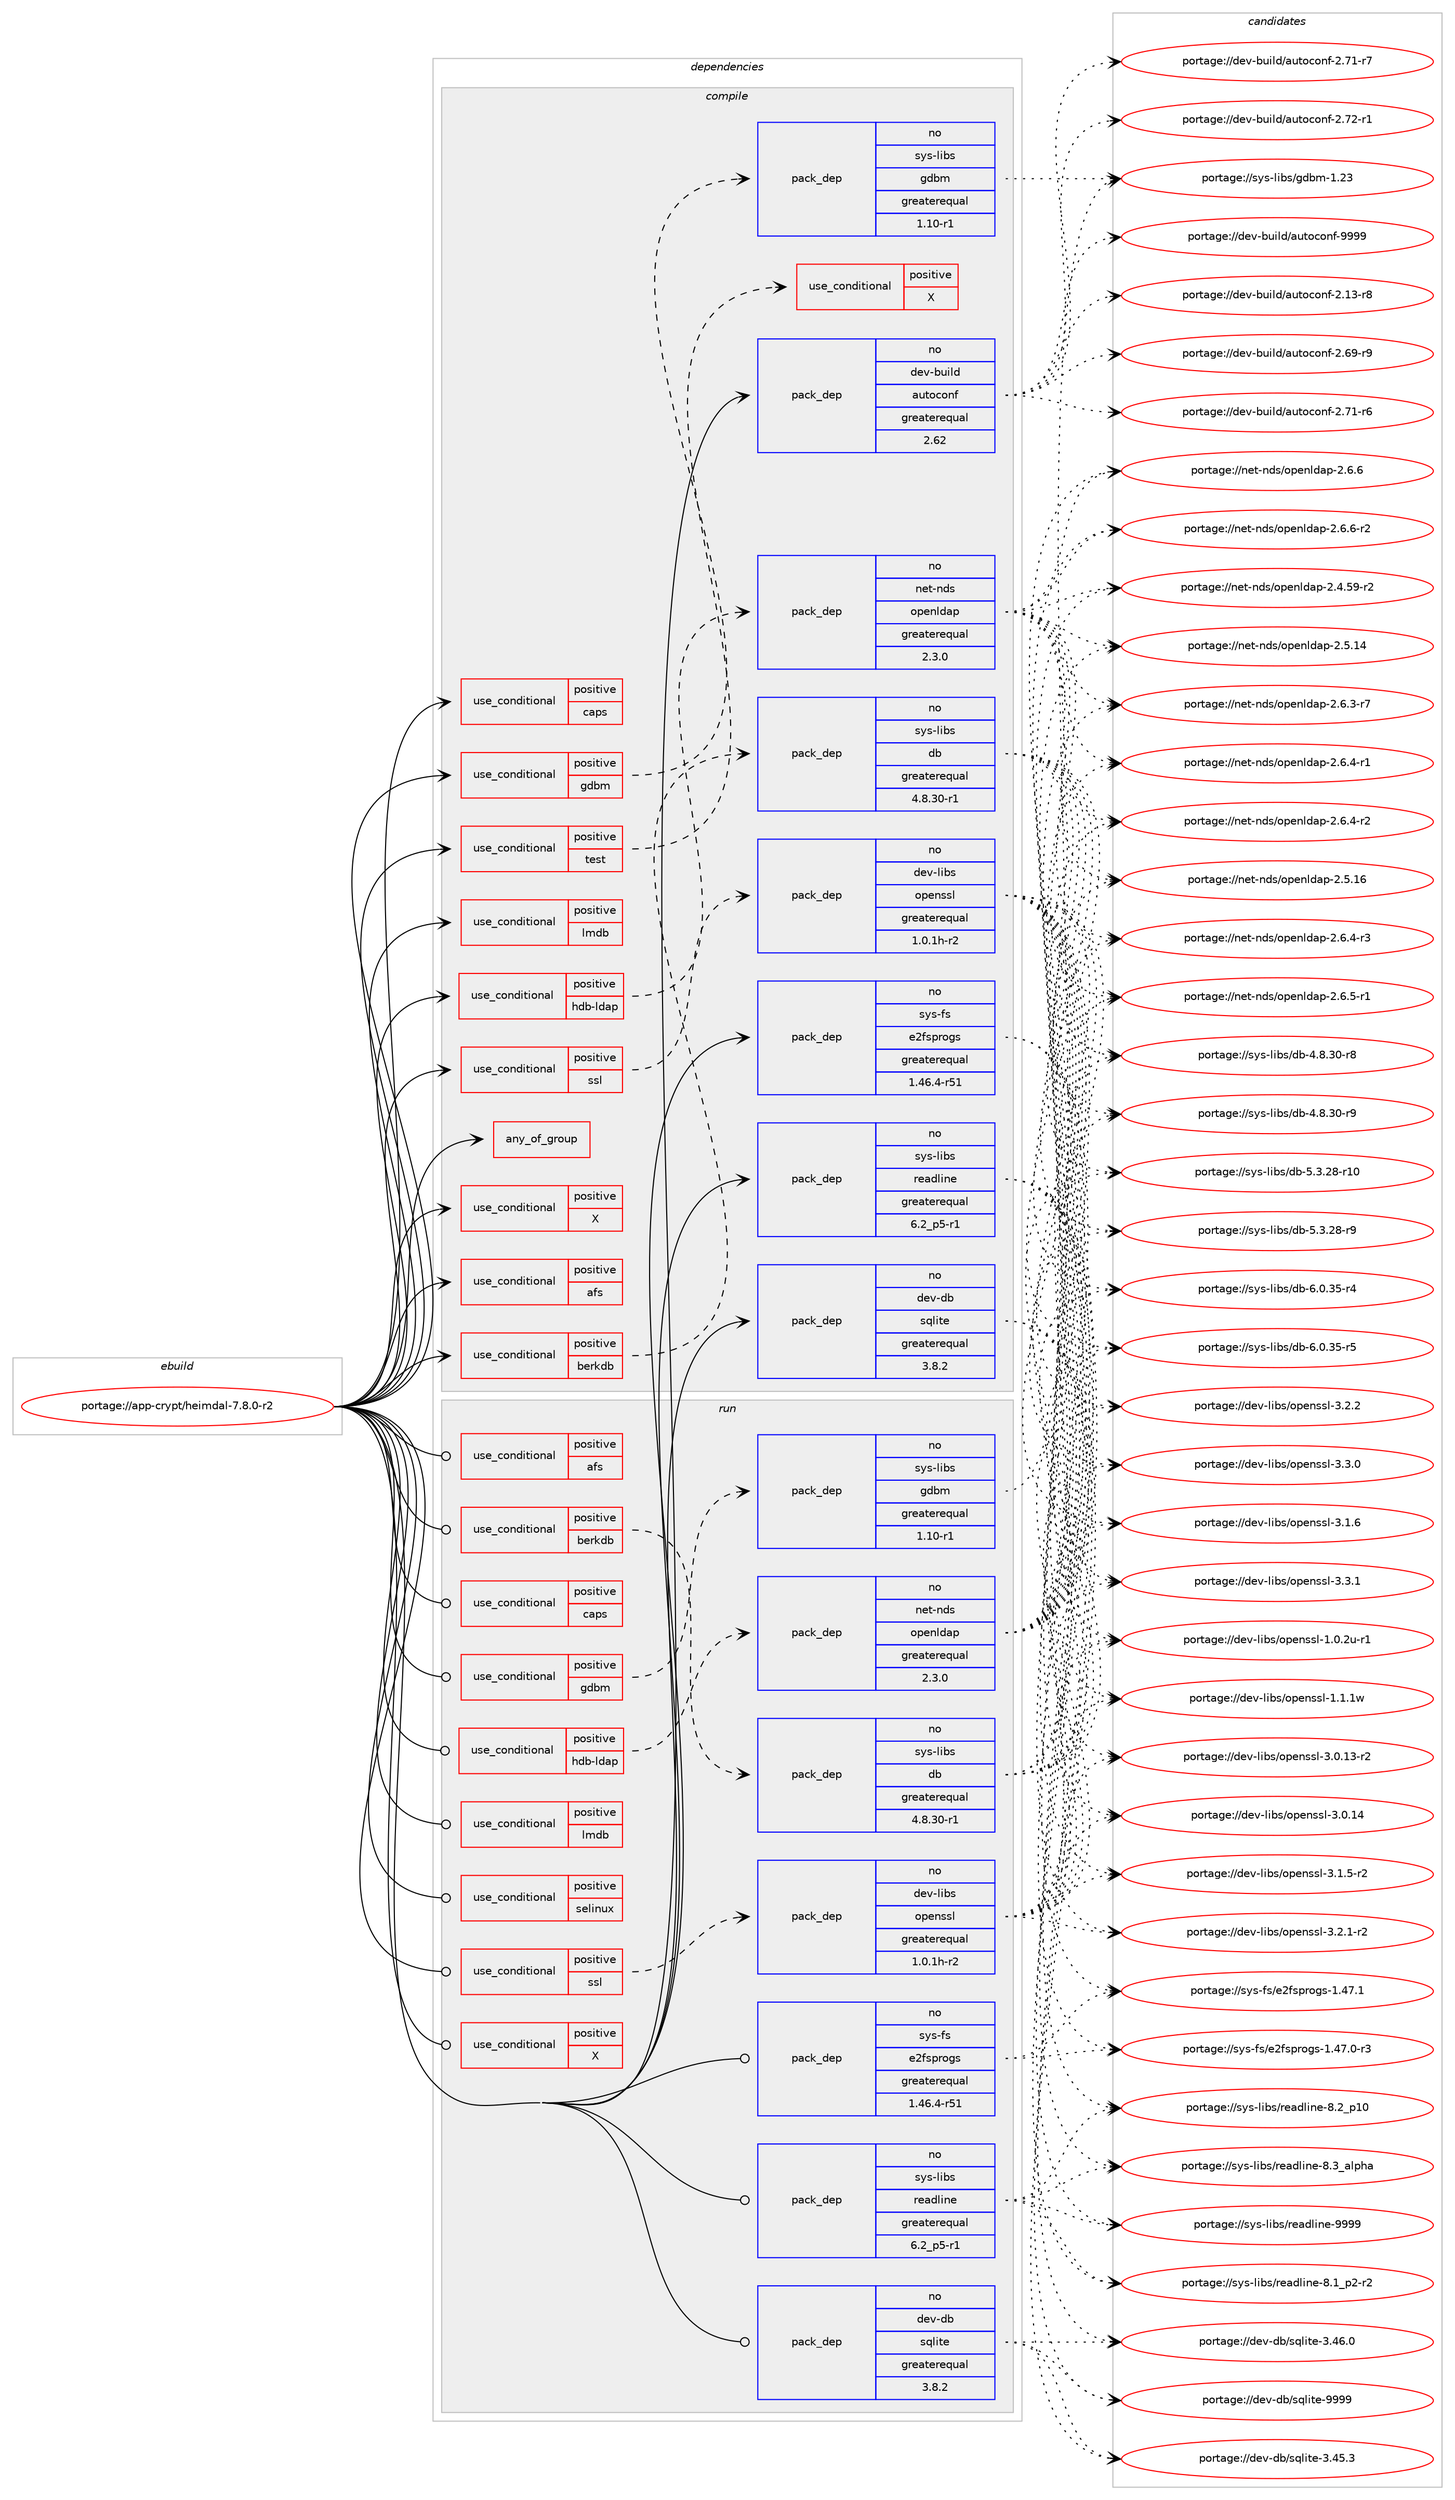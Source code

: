 digraph prolog {

# *************
# Graph options
# *************

newrank=true;
concentrate=true;
compound=true;
graph [rankdir=LR,fontname=Helvetica,fontsize=10,ranksep=1.5];#, ranksep=2.5, nodesep=0.2];
edge  [arrowhead=vee];
node  [fontname=Helvetica,fontsize=10];

# **********
# The ebuild
# **********

subgraph cluster_leftcol {
color=gray;
rank=same;
label=<<i>ebuild</i>>;
id [label="portage://app-crypt/heimdal-7.8.0-r2", color=red, width=4, href="../app-crypt/heimdal-7.8.0-r2.svg"];
}

# ****************
# The dependencies
# ****************

subgraph cluster_midcol {
color=gray;
label=<<i>dependencies</i>>;
subgraph cluster_compile {
fillcolor="#eeeeee";
style=filled;
label=<<i>compile</i>>;
subgraph any74 {
dependency5375 [label=<<TABLE BORDER="0" CELLBORDER="1" CELLSPACING="0" CELLPADDING="4"><TR><TD CELLPADDING="10">any_of_group</TD></TR></TABLE>>, shape=none, color=red];# *** BEGIN UNKNOWN DEPENDENCY TYPE (TODO) ***
# dependency5375 -> package_dependency(portage://app-crypt/heimdal-7.8.0-r2,install,no,dev-lang,python,none,[,,],[slot(3.11)],[])
# *** END UNKNOWN DEPENDENCY TYPE (TODO) ***

# *** BEGIN UNKNOWN DEPENDENCY TYPE (TODO) ***
# dependency5375 -> package_dependency(portage://app-crypt/heimdal-7.8.0-r2,install,no,dev-lang,python,none,[,,],[slot(3.10)],[])
# *** END UNKNOWN DEPENDENCY TYPE (TODO) ***

}
id:e -> dependency5375:w [weight=20,style="solid",arrowhead="vee"];
subgraph cond3355 {
dependency5376 [label=<<TABLE BORDER="0" CELLBORDER="1" CELLSPACING="0" CELLPADDING="4"><TR><TD ROWSPAN="3" CELLPADDING="10">use_conditional</TD></TR><TR><TD>positive</TD></TR><TR><TD>X</TD></TR></TABLE>>, shape=none, color=red];
# *** BEGIN UNKNOWN DEPENDENCY TYPE (TODO) ***
# dependency5376 -> package_dependency(portage://app-crypt/heimdal-7.8.0-r2,install,no,x11-libs,libX11,none,[,,],[],[])
# *** END UNKNOWN DEPENDENCY TYPE (TODO) ***

# *** BEGIN UNKNOWN DEPENDENCY TYPE (TODO) ***
# dependency5376 -> package_dependency(portage://app-crypt/heimdal-7.8.0-r2,install,no,x11-libs,libXau,none,[,,],[],[])
# *** END UNKNOWN DEPENDENCY TYPE (TODO) ***

# *** BEGIN UNKNOWN DEPENDENCY TYPE (TODO) ***
# dependency5376 -> package_dependency(portage://app-crypt/heimdal-7.8.0-r2,install,no,x11-libs,libXt,none,[,,],[],[])
# *** END UNKNOWN DEPENDENCY TYPE (TODO) ***

}
id:e -> dependency5376:w [weight=20,style="solid",arrowhead="vee"];
subgraph cond3356 {
dependency5377 [label=<<TABLE BORDER="0" CELLBORDER="1" CELLSPACING="0" CELLPADDING="4"><TR><TD ROWSPAN="3" CELLPADDING="10">use_conditional</TD></TR><TR><TD>positive</TD></TR><TR><TD>afs</TD></TR></TABLE>>, shape=none, color=red];
# *** BEGIN UNKNOWN DEPENDENCY TYPE (TODO) ***
# dependency5377 -> package_dependency(portage://app-crypt/heimdal-7.8.0-r2,install,no,net-fs,openafs,none,[,,],[],[])
# *** END UNKNOWN DEPENDENCY TYPE (TODO) ***

}
id:e -> dependency5377:w [weight=20,style="solid",arrowhead="vee"];
subgraph cond3357 {
dependency5378 [label=<<TABLE BORDER="0" CELLBORDER="1" CELLSPACING="0" CELLPADDING="4"><TR><TD ROWSPAN="3" CELLPADDING="10">use_conditional</TD></TR><TR><TD>positive</TD></TR><TR><TD>berkdb</TD></TR></TABLE>>, shape=none, color=red];
subgraph pack1945 {
dependency5379 [label=<<TABLE BORDER="0" CELLBORDER="1" CELLSPACING="0" CELLPADDING="4" WIDTH="220"><TR><TD ROWSPAN="6" CELLPADDING="30">pack_dep</TD></TR><TR><TD WIDTH="110">no</TD></TR><TR><TD>sys-libs</TD></TR><TR><TD>db</TD></TR><TR><TD>greaterequal</TD></TR><TR><TD>4.8.30-r1</TD></TR></TABLE>>, shape=none, color=blue];
}
dependency5378:e -> dependency5379:w [weight=20,style="dashed",arrowhead="vee"];
}
id:e -> dependency5378:w [weight=20,style="solid",arrowhead="vee"];
subgraph cond3358 {
dependency5380 [label=<<TABLE BORDER="0" CELLBORDER="1" CELLSPACING="0" CELLPADDING="4"><TR><TD ROWSPAN="3" CELLPADDING="10">use_conditional</TD></TR><TR><TD>positive</TD></TR><TR><TD>caps</TD></TR></TABLE>>, shape=none, color=red];
# *** BEGIN UNKNOWN DEPENDENCY TYPE (TODO) ***
# dependency5380 -> package_dependency(portage://app-crypt/heimdal-7.8.0-r2,install,no,sys-libs,libcap-ng,none,[,,],[],[])
# *** END UNKNOWN DEPENDENCY TYPE (TODO) ***

}
id:e -> dependency5380:w [weight=20,style="solid",arrowhead="vee"];
subgraph cond3359 {
dependency5381 [label=<<TABLE BORDER="0" CELLBORDER="1" CELLSPACING="0" CELLPADDING="4"><TR><TD ROWSPAN="3" CELLPADDING="10">use_conditional</TD></TR><TR><TD>positive</TD></TR><TR><TD>gdbm</TD></TR></TABLE>>, shape=none, color=red];
subgraph pack1946 {
dependency5382 [label=<<TABLE BORDER="0" CELLBORDER="1" CELLSPACING="0" CELLPADDING="4" WIDTH="220"><TR><TD ROWSPAN="6" CELLPADDING="30">pack_dep</TD></TR><TR><TD WIDTH="110">no</TD></TR><TR><TD>sys-libs</TD></TR><TR><TD>gdbm</TD></TR><TR><TD>greaterequal</TD></TR><TR><TD>1.10-r1</TD></TR></TABLE>>, shape=none, color=blue];
}
dependency5381:e -> dependency5382:w [weight=20,style="dashed",arrowhead="vee"];
}
id:e -> dependency5381:w [weight=20,style="solid",arrowhead="vee"];
subgraph cond3360 {
dependency5383 [label=<<TABLE BORDER="0" CELLBORDER="1" CELLSPACING="0" CELLPADDING="4"><TR><TD ROWSPAN="3" CELLPADDING="10">use_conditional</TD></TR><TR><TD>positive</TD></TR><TR><TD>hdb-ldap</TD></TR></TABLE>>, shape=none, color=red];
subgraph pack1947 {
dependency5384 [label=<<TABLE BORDER="0" CELLBORDER="1" CELLSPACING="0" CELLPADDING="4" WIDTH="220"><TR><TD ROWSPAN="6" CELLPADDING="30">pack_dep</TD></TR><TR><TD WIDTH="110">no</TD></TR><TR><TD>net-nds</TD></TR><TR><TD>openldap</TD></TR><TR><TD>greaterequal</TD></TR><TR><TD>2.3.0</TD></TR></TABLE>>, shape=none, color=blue];
}
dependency5383:e -> dependency5384:w [weight=20,style="dashed",arrowhead="vee"];
}
id:e -> dependency5383:w [weight=20,style="solid",arrowhead="vee"];
subgraph cond3361 {
dependency5385 [label=<<TABLE BORDER="0" CELLBORDER="1" CELLSPACING="0" CELLPADDING="4"><TR><TD ROWSPAN="3" CELLPADDING="10">use_conditional</TD></TR><TR><TD>positive</TD></TR><TR><TD>lmdb</TD></TR></TABLE>>, shape=none, color=red];
# *** BEGIN UNKNOWN DEPENDENCY TYPE (TODO) ***
# dependency5385 -> package_dependency(portage://app-crypt/heimdal-7.8.0-r2,install,no,dev-db,lmdb,none,[,,],any_same_slot,[])
# *** END UNKNOWN DEPENDENCY TYPE (TODO) ***

}
id:e -> dependency5385:w [weight=20,style="solid",arrowhead="vee"];
subgraph cond3362 {
dependency5386 [label=<<TABLE BORDER="0" CELLBORDER="1" CELLSPACING="0" CELLPADDING="4"><TR><TD ROWSPAN="3" CELLPADDING="10">use_conditional</TD></TR><TR><TD>positive</TD></TR><TR><TD>ssl</TD></TR></TABLE>>, shape=none, color=red];
subgraph pack1948 {
dependency5387 [label=<<TABLE BORDER="0" CELLBORDER="1" CELLSPACING="0" CELLPADDING="4" WIDTH="220"><TR><TD ROWSPAN="6" CELLPADDING="30">pack_dep</TD></TR><TR><TD WIDTH="110">no</TD></TR><TR><TD>dev-libs</TD></TR><TR><TD>openssl</TD></TR><TR><TD>greaterequal</TD></TR><TR><TD>1.0.1h-r2</TD></TR></TABLE>>, shape=none, color=blue];
}
dependency5386:e -> dependency5387:w [weight=20,style="dashed",arrowhead="vee"];
}
id:e -> dependency5386:w [weight=20,style="solid",arrowhead="vee"];
subgraph cond3363 {
dependency5388 [label=<<TABLE BORDER="0" CELLBORDER="1" CELLSPACING="0" CELLPADDING="4"><TR><TD ROWSPAN="3" CELLPADDING="10">use_conditional</TD></TR><TR><TD>positive</TD></TR><TR><TD>test</TD></TR></TABLE>>, shape=none, color=red];
subgraph cond3364 {
dependency5389 [label=<<TABLE BORDER="0" CELLBORDER="1" CELLSPACING="0" CELLPADDING="4"><TR><TD ROWSPAN="3" CELLPADDING="10">use_conditional</TD></TR><TR><TD>positive</TD></TR><TR><TD>X</TD></TR></TABLE>>, shape=none, color=red];
# *** BEGIN UNKNOWN DEPENDENCY TYPE (TODO) ***
# dependency5389 -> package_dependency(portage://app-crypt/heimdal-7.8.0-r2,install,no,x11-base,xorg-server,none,[,,],[],[use(enable(xvfb),none)])
# *** END UNKNOWN DEPENDENCY TYPE (TODO) ***

# *** BEGIN UNKNOWN DEPENDENCY TYPE (TODO) ***
# dependency5389 -> package_dependency(portage://app-crypt/heimdal-7.8.0-r2,install,no,x11-apps,xhost,none,[,,],[],[])
# *** END UNKNOWN DEPENDENCY TYPE (TODO) ***

}
dependency5388:e -> dependency5389:w [weight=20,style="dashed",arrowhead="vee"];
}
id:e -> dependency5388:w [weight=20,style="solid",arrowhead="vee"];
subgraph pack1949 {
dependency5390 [label=<<TABLE BORDER="0" CELLBORDER="1" CELLSPACING="0" CELLPADDING="4" WIDTH="220"><TR><TD ROWSPAN="6" CELLPADDING="30">pack_dep</TD></TR><TR><TD WIDTH="110">no</TD></TR><TR><TD>dev-build</TD></TR><TR><TD>autoconf</TD></TR><TR><TD>greaterequal</TD></TR><TR><TD>2.62</TD></TR></TABLE>>, shape=none, color=blue];
}
id:e -> dependency5390:w [weight=20,style="solid",arrowhead="vee"];
subgraph pack1950 {
dependency5391 [label=<<TABLE BORDER="0" CELLBORDER="1" CELLSPACING="0" CELLPADDING="4" WIDTH="220"><TR><TD ROWSPAN="6" CELLPADDING="30">pack_dep</TD></TR><TR><TD WIDTH="110">no</TD></TR><TR><TD>dev-db</TD></TR><TR><TD>sqlite</TD></TR><TR><TD>greaterequal</TD></TR><TR><TD>3.8.2</TD></TR></TABLE>>, shape=none, color=blue];
}
id:e -> dependency5391:w [weight=20,style="solid",arrowhead="vee"];
# *** BEGIN UNKNOWN DEPENDENCY TYPE (TODO) ***
# id -> package_dependency(portage://app-crypt/heimdal-7.8.0-r2,install,no,dev-perl,JSON,none,[,,],[],[])
# *** END UNKNOWN DEPENDENCY TYPE (TODO) ***

# *** BEGIN UNKNOWN DEPENDENCY TYPE (TODO) ***
# id -> package_dependency(portage://app-crypt/heimdal-7.8.0-r2,install,no,sys-apps,texinfo,none,[,,],[],[])
# *** END UNKNOWN DEPENDENCY TYPE (TODO) ***

subgraph pack1951 {
dependency5392 [label=<<TABLE BORDER="0" CELLBORDER="1" CELLSPACING="0" CELLPADDING="4" WIDTH="220"><TR><TD ROWSPAN="6" CELLPADDING="30">pack_dep</TD></TR><TR><TD WIDTH="110">no</TD></TR><TR><TD>sys-fs</TD></TR><TR><TD>e2fsprogs</TD></TR><TR><TD>greaterequal</TD></TR><TR><TD>1.46.4-r51</TD></TR></TABLE>>, shape=none, color=blue];
}
id:e -> dependency5392:w [weight=20,style="solid",arrowhead="vee"];
# *** BEGIN UNKNOWN DEPENDENCY TYPE (TODO) ***
# id -> package_dependency(portage://app-crypt/heimdal-7.8.0-r2,install,no,sys-libs,ncurses,none,[,,],[slot(0),equal],[])
# *** END UNKNOWN DEPENDENCY TYPE (TODO) ***

subgraph pack1952 {
dependency5393 [label=<<TABLE BORDER="0" CELLBORDER="1" CELLSPACING="0" CELLPADDING="4" WIDTH="220"><TR><TD ROWSPAN="6" CELLPADDING="30">pack_dep</TD></TR><TR><TD WIDTH="110">no</TD></TR><TR><TD>sys-libs</TD></TR><TR><TD>readline</TD></TR><TR><TD>greaterequal</TD></TR><TR><TD>6.2_p5-r1</TD></TR></TABLE>>, shape=none, color=blue];
}
id:e -> dependency5393:w [weight=20,style="solid",arrowhead="vee"];
# *** BEGIN UNKNOWN DEPENDENCY TYPE (TODO) ***
# id -> package_dependency(portage://app-crypt/heimdal-7.8.0-r2,install,no,virtual,libcrypt,none,[,,],any_same_slot,[use(optenable(abi_x86_32),negative),use(optenable(abi_x86_64),negative),use(optenable(abi_x86_x32),negative),use(optenable(abi_mips_n32),negative),use(optenable(abi_mips_n64),negative),use(optenable(abi_mips_o32),negative),use(optenable(abi_s390_32),negative),use(optenable(abi_s390_64),negative)])
# *** END UNKNOWN DEPENDENCY TYPE (TODO) ***

# *** BEGIN UNKNOWN DEPENDENCY TYPE (TODO) ***
# id -> package_dependency(portage://app-crypt/heimdal-7.8.0-r2,install,no,virtual,pkgconfig,none,[,,],[],[])
# *** END UNKNOWN DEPENDENCY TYPE (TODO) ***

# *** BEGIN UNKNOWN DEPENDENCY TYPE (TODO) ***
# id -> package_dependency(portage://app-crypt/heimdal-7.8.0-r2,install,strong,app-crypt,mit-krb5,none,[,,],[],[])
# *** END UNKNOWN DEPENDENCY TYPE (TODO) ***

# *** BEGIN UNKNOWN DEPENDENCY TYPE (TODO) ***
# id -> package_dependency(portage://app-crypt/heimdal-7.8.0-r2,install,strong,app-crypt,mit-krb5-appl,none,[,,],[],[])
# *** END UNKNOWN DEPENDENCY TYPE (TODO) ***

}
subgraph cluster_compileandrun {
fillcolor="#eeeeee";
style=filled;
label=<<i>compile and run</i>>;
}
subgraph cluster_run {
fillcolor="#eeeeee";
style=filled;
label=<<i>run</i>>;
subgraph cond3365 {
dependency5394 [label=<<TABLE BORDER="0" CELLBORDER="1" CELLSPACING="0" CELLPADDING="4"><TR><TD ROWSPAN="3" CELLPADDING="10">use_conditional</TD></TR><TR><TD>positive</TD></TR><TR><TD>X</TD></TR></TABLE>>, shape=none, color=red];
# *** BEGIN UNKNOWN DEPENDENCY TYPE (TODO) ***
# dependency5394 -> package_dependency(portage://app-crypt/heimdal-7.8.0-r2,run,no,x11-libs,libX11,none,[,,],[],[])
# *** END UNKNOWN DEPENDENCY TYPE (TODO) ***

# *** BEGIN UNKNOWN DEPENDENCY TYPE (TODO) ***
# dependency5394 -> package_dependency(portage://app-crypt/heimdal-7.8.0-r2,run,no,x11-libs,libXau,none,[,,],[],[])
# *** END UNKNOWN DEPENDENCY TYPE (TODO) ***

# *** BEGIN UNKNOWN DEPENDENCY TYPE (TODO) ***
# dependency5394 -> package_dependency(portage://app-crypt/heimdal-7.8.0-r2,run,no,x11-libs,libXt,none,[,,],[],[])
# *** END UNKNOWN DEPENDENCY TYPE (TODO) ***

}
id:e -> dependency5394:w [weight=20,style="solid",arrowhead="odot"];
subgraph cond3366 {
dependency5395 [label=<<TABLE BORDER="0" CELLBORDER="1" CELLSPACING="0" CELLPADDING="4"><TR><TD ROWSPAN="3" CELLPADDING="10">use_conditional</TD></TR><TR><TD>positive</TD></TR><TR><TD>afs</TD></TR></TABLE>>, shape=none, color=red];
# *** BEGIN UNKNOWN DEPENDENCY TYPE (TODO) ***
# dependency5395 -> package_dependency(portage://app-crypt/heimdal-7.8.0-r2,run,no,net-fs,openafs,none,[,,],[],[])
# *** END UNKNOWN DEPENDENCY TYPE (TODO) ***

}
id:e -> dependency5395:w [weight=20,style="solid",arrowhead="odot"];
subgraph cond3367 {
dependency5396 [label=<<TABLE BORDER="0" CELLBORDER="1" CELLSPACING="0" CELLPADDING="4"><TR><TD ROWSPAN="3" CELLPADDING="10">use_conditional</TD></TR><TR><TD>positive</TD></TR><TR><TD>berkdb</TD></TR></TABLE>>, shape=none, color=red];
subgraph pack1953 {
dependency5397 [label=<<TABLE BORDER="0" CELLBORDER="1" CELLSPACING="0" CELLPADDING="4" WIDTH="220"><TR><TD ROWSPAN="6" CELLPADDING="30">pack_dep</TD></TR><TR><TD WIDTH="110">no</TD></TR><TR><TD>sys-libs</TD></TR><TR><TD>db</TD></TR><TR><TD>greaterequal</TD></TR><TR><TD>4.8.30-r1</TD></TR></TABLE>>, shape=none, color=blue];
}
dependency5396:e -> dependency5397:w [weight=20,style="dashed",arrowhead="vee"];
}
id:e -> dependency5396:w [weight=20,style="solid",arrowhead="odot"];
subgraph cond3368 {
dependency5398 [label=<<TABLE BORDER="0" CELLBORDER="1" CELLSPACING="0" CELLPADDING="4"><TR><TD ROWSPAN="3" CELLPADDING="10">use_conditional</TD></TR><TR><TD>positive</TD></TR><TR><TD>caps</TD></TR></TABLE>>, shape=none, color=red];
# *** BEGIN UNKNOWN DEPENDENCY TYPE (TODO) ***
# dependency5398 -> package_dependency(portage://app-crypt/heimdal-7.8.0-r2,run,no,sys-libs,libcap-ng,none,[,,],[],[])
# *** END UNKNOWN DEPENDENCY TYPE (TODO) ***

}
id:e -> dependency5398:w [weight=20,style="solid",arrowhead="odot"];
subgraph cond3369 {
dependency5399 [label=<<TABLE BORDER="0" CELLBORDER="1" CELLSPACING="0" CELLPADDING="4"><TR><TD ROWSPAN="3" CELLPADDING="10">use_conditional</TD></TR><TR><TD>positive</TD></TR><TR><TD>gdbm</TD></TR></TABLE>>, shape=none, color=red];
subgraph pack1954 {
dependency5400 [label=<<TABLE BORDER="0" CELLBORDER="1" CELLSPACING="0" CELLPADDING="4" WIDTH="220"><TR><TD ROWSPAN="6" CELLPADDING="30">pack_dep</TD></TR><TR><TD WIDTH="110">no</TD></TR><TR><TD>sys-libs</TD></TR><TR><TD>gdbm</TD></TR><TR><TD>greaterequal</TD></TR><TR><TD>1.10-r1</TD></TR></TABLE>>, shape=none, color=blue];
}
dependency5399:e -> dependency5400:w [weight=20,style="dashed",arrowhead="vee"];
}
id:e -> dependency5399:w [weight=20,style="solid",arrowhead="odot"];
subgraph cond3370 {
dependency5401 [label=<<TABLE BORDER="0" CELLBORDER="1" CELLSPACING="0" CELLPADDING="4"><TR><TD ROWSPAN="3" CELLPADDING="10">use_conditional</TD></TR><TR><TD>positive</TD></TR><TR><TD>hdb-ldap</TD></TR></TABLE>>, shape=none, color=red];
subgraph pack1955 {
dependency5402 [label=<<TABLE BORDER="0" CELLBORDER="1" CELLSPACING="0" CELLPADDING="4" WIDTH="220"><TR><TD ROWSPAN="6" CELLPADDING="30">pack_dep</TD></TR><TR><TD WIDTH="110">no</TD></TR><TR><TD>net-nds</TD></TR><TR><TD>openldap</TD></TR><TR><TD>greaterequal</TD></TR><TR><TD>2.3.0</TD></TR></TABLE>>, shape=none, color=blue];
}
dependency5401:e -> dependency5402:w [weight=20,style="dashed",arrowhead="vee"];
}
id:e -> dependency5401:w [weight=20,style="solid",arrowhead="odot"];
subgraph cond3371 {
dependency5403 [label=<<TABLE BORDER="0" CELLBORDER="1" CELLSPACING="0" CELLPADDING="4"><TR><TD ROWSPAN="3" CELLPADDING="10">use_conditional</TD></TR><TR><TD>positive</TD></TR><TR><TD>lmdb</TD></TR></TABLE>>, shape=none, color=red];
# *** BEGIN UNKNOWN DEPENDENCY TYPE (TODO) ***
# dependency5403 -> package_dependency(portage://app-crypt/heimdal-7.8.0-r2,run,no,dev-db,lmdb,none,[,,],any_same_slot,[])
# *** END UNKNOWN DEPENDENCY TYPE (TODO) ***

}
id:e -> dependency5403:w [weight=20,style="solid",arrowhead="odot"];
subgraph cond3372 {
dependency5404 [label=<<TABLE BORDER="0" CELLBORDER="1" CELLSPACING="0" CELLPADDING="4"><TR><TD ROWSPAN="3" CELLPADDING="10">use_conditional</TD></TR><TR><TD>positive</TD></TR><TR><TD>selinux</TD></TR></TABLE>>, shape=none, color=red];
# *** BEGIN UNKNOWN DEPENDENCY TYPE (TODO) ***
# dependency5404 -> package_dependency(portage://app-crypt/heimdal-7.8.0-r2,run,no,sec-policy,selinux-kerberos,none,[,,],[],[])
# *** END UNKNOWN DEPENDENCY TYPE (TODO) ***

}
id:e -> dependency5404:w [weight=20,style="solid",arrowhead="odot"];
subgraph cond3373 {
dependency5405 [label=<<TABLE BORDER="0" CELLBORDER="1" CELLSPACING="0" CELLPADDING="4"><TR><TD ROWSPAN="3" CELLPADDING="10">use_conditional</TD></TR><TR><TD>positive</TD></TR><TR><TD>ssl</TD></TR></TABLE>>, shape=none, color=red];
subgraph pack1956 {
dependency5406 [label=<<TABLE BORDER="0" CELLBORDER="1" CELLSPACING="0" CELLPADDING="4" WIDTH="220"><TR><TD ROWSPAN="6" CELLPADDING="30">pack_dep</TD></TR><TR><TD WIDTH="110">no</TD></TR><TR><TD>dev-libs</TD></TR><TR><TD>openssl</TD></TR><TR><TD>greaterequal</TD></TR><TR><TD>1.0.1h-r2</TD></TR></TABLE>>, shape=none, color=blue];
}
dependency5405:e -> dependency5406:w [weight=20,style="dashed",arrowhead="vee"];
}
id:e -> dependency5405:w [weight=20,style="solid",arrowhead="odot"];
subgraph pack1957 {
dependency5407 [label=<<TABLE BORDER="0" CELLBORDER="1" CELLSPACING="0" CELLPADDING="4" WIDTH="220"><TR><TD ROWSPAN="6" CELLPADDING="30">pack_dep</TD></TR><TR><TD WIDTH="110">no</TD></TR><TR><TD>dev-db</TD></TR><TR><TD>sqlite</TD></TR><TR><TD>greaterequal</TD></TR><TR><TD>3.8.2</TD></TR></TABLE>>, shape=none, color=blue];
}
id:e -> dependency5407:w [weight=20,style="solid",arrowhead="odot"];
subgraph pack1958 {
dependency5408 [label=<<TABLE BORDER="0" CELLBORDER="1" CELLSPACING="0" CELLPADDING="4" WIDTH="220"><TR><TD ROWSPAN="6" CELLPADDING="30">pack_dep</TD></TR><TR><TD WIDTH="110">no</TD></TR><TR><TD>sys-fs</TD></TR><TR><TD>e2fsprogs</TD></TR><TR><TD>greaterequal</TD></TR><TR><TD>1.46.4-r51</TD></TR></TABLE>>, shape=none, color=blue];
}
id:e -> dependency5408:w [weight=20,style="solid",arrowhead="odot"];
# *** BEGIN UNKNOWN DEPENDENCY TYPE (TODO) ***
# id -> package_dependency(portage://app-crypt/heimdal-7.8.0-r2,run,no,sys-libs,ncurses,none,[,,],[slot(0),equal],[])
# *** END UNKNOWN DEPENDENCY TYPE (TODO) ***

subgraph pack1959 {
dependency5409 [label=<<TABLE BORDER="0" CELLBORDER="1" CELLSPACING="0" CELLPADDING="4" WIDTH="220"><TR><TD ROWSPAN="6" CELLPADDING="30">pack_dep</TD></TR><TR><TD WIDTH="110">no</TD></TR><TR><TD>sys-libs</TD></TR><TR><TD>readline</TD></TR><TR><TD>greaterequal</TD></TR><TR><TD>6.2_p5-r1</TD></TR></TABLE>>, shape=none, color=blue];
}
id:e -> dependency5409:w [weight=20,style="solid",arrowhead="odot"];
# *** BEGIN UNKNOWN DEPENDENCY TYPE (TODO) ***
# id -> package_dependency(portage://app-crypt/heimdal-7.8.0-r2,run,no,virtual,libcrypt,none,[,,],any_same_slot,[use(optenable(abi_x86_32),negative),use(optenable(abi_x86_64),negative),use(optenable(abi_x86_x32),negative),use(optenable(abi_mips_n32),negative),use(optenable(abi_mips_n64),negative),use(optenable(abi_mips_o32),negative),use(optenable(abi_s390_32),negative),use(optenable(abi_s390_64),negative)])
# *** END UNKNOWN DEPENDENCY TYPE (TODO) ***

# *** BEGIN UNKNOWN DEPENDENCY TYPE (TODO) ***
# id -> package_dependency(portage://app-crypt/heimdal-7.8.0-r2,run,strong,app-crypt,mit-krb5,none,[,,],[],[])
# *** END UNKNOWN DEPENDENCY TYPE (TODO) ***

# *** BEGIN UNKNOWN DEPENDENCY TYPE (TODO) ***
# id -> package_dependency(portage://app-crypt/heimdal-7.8.0-r2,run,strong,app-crypt,mit-krb5-appl,none,[,,],[],[])
# *** END UNKNOWN DEPENDENCY TYPE (TODO) ***

}
}

# **************
# The candidates
# **************

subgraph cluster_choices {
rank=same;
color=gray;
label=<<i>candidates</i>>;

subgraph choice1945 {
color=black;
nodesep=1;
choice11512111545108105981154710098455246564651484511456 [label="portage://sys-libs/db-4.8.30-r8", color=red, width=4,href="../sys-libs/db-4.8.30-r8.svg"];
choice11512111545108105981154710098455246564651484511457 [label="portage://sys-libs/db-4.8.30-r9", color=red, width=4,href="../sys-libs/db-4.8.30-r9.svg"];
choice1151211154510810598115471009845534651465056451144948 [label="portage://sys-libs/db-5.3.28-r10", color=red, width=4,href="../sys-libs/db-5.3.28-r10.svg"];
choice11512111545108105981154710098455346514650564511457 [label="portage://sys-libs/db-5.3.28-r9", color=red, width=4,href="../sys-libs/db-5.3.28-r9.svg"];
choice11512111545108105981154710098455446484651534511452 [label="portage://sys-libs/db-6.0.35-r4", color=red, width=4,href="../sys-libs/db-6.0.35-r4.svg"];
choice11512111545108105981154710098455446484651534511453 [label="portage://sys-libs/db-6.0.35-r5", color=red, width=4,href="../sys-libs/db-6.0.35-r5.svg"];
dependency5379:e -> choice11512111545108105981154710098455246564651484511456:w [style=dotted,weight="100"];
dependency5379:e -> choice11512111545108105981154710098455246564651484511457:w [style=dotted,weight="100"];
dependency5379:e -> choice1151211154510810598115471009845534651465056451144948:w [style=dotted,weight="100"];
dependency5379:e -> choice11512111545108105981154710098455346514650564511457:w [style=dotted,weight="100"];
dependency5379:e -> choice11512111545108105981154710098455446484651534511452:w [style=dotted,weight="100"];
dependency5379:e -> choice11512111545108105981154710098455446484651534511453:w [style=dotted,weight="100"];
}
subgraph choice1946 {
color=black;
nodesep=1;
choice115121115451081059811547103100981094549465051 [label="portage://sys-libs/gdbm-1.23", color=red, width=4,href="../sys-libs/gdbm-1.23.svg"];
dependency5382:e -> choice115121115451081059811547103100981094549465051:w [style=dotted,weight="100"];
}
subgraph choice1947 {
color=black;
nodesep=1;
choice110101116451101001154711111210111010810097112455046524653574511450 [label="portage://net-nds/openldap-2.4.59-r2", color=red, width=4,href="../net-nds/openldap-2.4.59-r2.svg"];
choice11010111645110100115471111121011101081009711245504653464952 [label="portage://net-nds/openldap-2.5.14", color=red, width=4,href="../net-nds/openldap-2.5.14.svg"];
choice11010111645110100115471111121011101081009711245504653464954 [label="portage://net-nds/openldap-2.5.16", color=red, width=4,href="../net-nds/openldap-2.5.16.svg"];
choice1101011164511010011547111112101110108100971124550465446514511455 [label="portage://net-nds/openldap-2.6.3-r7", color=red, width=4,href="../net-nds/openldap-2.6.3-r7.svg"];
choice1101011164511010011547111112101110108100971124550465446524511449 [label="portage://net-nds/openldap-2.6.4-r1", color=red, width=4,href="../net-nds/openldap-2.6.4-r1.svg"];
choice1101011164511010011547111112101110108100971124550465446524511450 [label="portage://net-nds/openldap-2.6.4-r2", color=red, width=4,href="../net-nds/openldap-2.6.4-r2.svg"];
choice1101011164511010011547111112101110108100971124550465446524511451 [label="portage://net-nds/openldap-2.6.4-r3", color=red, width=4,href="../net-nds/openldap-2.6.4-r3.svg"];
choice1101011164511010011547111112101110108100971124550465446534511449 [label="portage://net-nds/openldap-2.6.5-r1", color=red, width=4,href="../net-nds/openldap-2.6.5-r1.svg"];
choice110101116451101001154711111210111010810097112455046544654 [label="portage://net-nds/openldap-2.6.6", color=red, width=4,href="../net-nds/openldap-2.6.6.svg"];
choice1101011164511010011547111112101110108100971124550465446544511450 [label="portage://net-nds/openldap-2.6.6-r2", color=red, width=4,href="../net-nds/openldap-2.6.6-r2.svg"];
dependency5384:e -> choice110101116451101001154711111210111010810097112455046524653574511450:w [style=dotted,weight="100"];
dependency5384:e -> choice11010111645110100115471111121011101081009711245504653464952:w [style=dotted,weight="100"];
dependency5384:e -> choice11010111645110100115471111121011101081009711245504653464954:w [style=dotted,weight="100"];
dependency5384:e -> choice1101011164511010011547111112101110108100971124550465446514511455:w [style=dotted,weight="100"];
dependency5384:e -> choice1101011164511010011547111112101110108100971124550465446524511449:w [style=dotted,weight="100"];
dependency5384:e -> choice1101011164511010011547111112101110108100971124550465446524511450:w [style=dotted,weight="100"];
dependency5384:e -> choice1101011164511010011547111112101110108100971124550465446524511451:w [style=dotted,weight="100"];
dependency5384:e -> choice1101011164511010011547111112101110108100971124550465446534511449:w [style=dotted,weight="100"];
dependency5384:e -> choice110101116451101001154711111210111010810097112455046544654:w [style=dotted,weight="100"];
dependency5384:e -> choice1101011164511010011547111112101110108100971124550465446544511450:w [style=dotted,weight="100"];
}
subgraph choice1948 {
color=black;
nodesep=1;
choice1001011184510810598115471111121011101151151084549464846501174511449 [label="portage://dev-libs/openssl-1.0.2u-r1", color=red, width=4,href="../dev-libs/openssl-1.0.2u-r1.svg"];
choice100101118451081059811547111112101110115115108454946494649119 [label="portage://dev-libs/openssl-1.1.1w", color=red, width=4,href="../dev-libs/openssl-1.1.1w.svg"];
choice100101118451081059811547111112101110115115108455146484649514511450 [label="portage://dev-libs/openssl-3.0.13-r2", color=red, width=4,href="../dev-libs/openssl-3.0.13-r2.svg"];
choice10010111845108105981154711111210111011511510845514648464952 [label="portage://dev-libs/openssl-3.0.14", color=red, width=4,href="../dev-libs/openssl-3.0.14.svg"];
choice1001011184510810598115471111121011101151151084551464946534511450 [label="portage://dev-libs/openssl-3.1.5-r2", color=red, width=4,href="../dev-libs/openssl-3.1.5-r2.svg"];
choice100101118451081059811547111112101110115115108455146494654 [label="portage://dev-libs/openssl-3.1.6", color=red, width=4,href="../dev-libs/openssl-3.1.6.svg"];
choice1001011184510810598115471111121011101151151084551465046494511450 [label="portage://dev-libs/openssl-3.2.1-r2", color=red, width=4,href="../dev-libs/openssl-3.2.1-r2.svg"];
choice100101118451081059811547111112101110115115108455146504650 [label="portage://dev-libs/openssl-3.2.2", color=red, width=4,href="../dev-libs/openssl-3.2.2.svg"];
choice100101118451081059811547111112101110115115108455146514648 [label="portage://dev-libs/openssl-3.3.0", color=red, width=4,href="../dev-libs/openssl-3.3.0.svg"];
choice100101118451081059811547111112101110115115108455146514649 [label="portage://dev-libs/openssl-3.3.1", color=red, width=4,href="../dev-libs/openssl-3.3.1.svg"];
dependency5387:e -> choice1001011184510810598115471111121011101151151084549464846501174511449:w [style=dotted,weight="100"];
dependency5387:e -> choice100101118451081059811547111112101110115115108454946494649119:w [style=dotted,weight="100"];
dependency5387:e -> choice100101118451081059811547111112101110115115108455146484649514511450:w [style=dotted,weight="100"];
dependency5387:e -> choice10010111845108105981154711111210111011511510845514648464952:w [style=dotted,weight="100"];
dependency5387:e -> choice1001011184510810598115471111121011101151151084551464946534511450:w [style=dotted,weight="100"];
dependency5387:e -> choice100101118451081059811547111112101110115115108455146494654:w [style=dotted,weight="100"];
dependency5387:e -> choice1001011184510810598115471111121011101151151084551465046494511450:w [style=dotted,weight="100"];
dependency5387:e -> choice100101118451081059811547111112101110115115108455146504650:w [style=dotted,weight="100"];
dependency5387:e -> choice100101118451081059811547111112101110115115108455146514648:w [style=dotted,weight="100"];
dependency5387:e -> choice100101118451081059811547111112101110115115108455146514649:w [style=dotted,weight="100"];
}
subgraph choice1949 {
color=black;
nodesep=1;
choice100101118459811710510810047971171161119911111010245504649514511456 [label="portage://dev-build/autoconf-2.13-r8", color=red, width=4,href="../dev-build/autoconf-2.13-r8.svg"];
choice100101118459811710510810047971171161119911111010245504654574511457 [label="portage://dev-build/autoconf-2.69-r9", color=red, width=4,href="../dev-build/autoconf-2.69-r9.svg"];
choice100101118459811710510810047971171161119911111010245504655494511454 [label="portage://dev-build/autoconf-2.71-r6", color=red, width=4,href="../dev-build/autoconf-2.71-r6.svg"];
choice100101118459811710510810047971171161119911111010245504655494511455 [label="portage://dev-build/autoconf-2.71-r7", color=red, width=4,href="../dev-build/autoconf-2.71-r7.svg"];
choice100101118459811710510810047971171161119911111010245504655504511449 [label="portage://dev-build/autoconf-2.72-r1", color=red, width=4,href="../dev-build/autoconf-2.72-r1.svg"];
choice10010111845981171051081004797117116111991111101024557575757 [label="portage://dev-build/autoconf-9999", color=red, width=4,href="../dev-build/autoconf-9999.svg"];
dependency5390:e -> choice100101118459811710510810047971171161119911111010245504649514511456:w [style=dotted,weight="100"];
dependency5390:e -> choice100101118459811710510810047971171161119911111010245504654574511457:w [style=dotted,weight="100"];
dependency5390:e -> choice100101118459811710510810047971171161119911111010245504655494511454:w [style=dotted,weight="100"];
dependency5390:e -> choice100101118459811710510810047971171161119911111010245504655494511455:w [style=dotted,weight="100"];
dependency5390:e -> choice100101118459811710510810047971171161119911111010245504655504511449:w [style=dotted,weight="100"];
dependency5390:e -> choice10010111845981171051081004797117116111991111101024557575757:w [style=dotted,weight="100"];
}
subgraph choice1950 {
color=black;
nodesep=1;
choice10010111845100984711511310810511610145514652534651 [label="portage://dev-db/sqlite-3.45.3", color=red, width=4,href="../dev-db/sqlite-3.45.3.svg"];
choice10010111845100984711511310810511610145514652544648 [label="portage://dev-db/sqlite-3.46.0", color=red, width=4,href="../dev-db/sqlite-3.46.0.svg"];
choice1001011184510098471151131081051161014557575757 [label="portage://dev-db/sqlite-9999", color=red, width=4,href="../dev-db/sqlite-9999.svg"];
dependency5391:e -> choice10010111845100984711511310810511610145514652534651:w [style=dotted,weight="100"];
dependency5391:e -> choice10010111845100984711511310810511610145514652544648:w [style=dotted,weight="100"];
dependency5391:e -> choice1001011184510098471151131081051161014557575757:w [style=dotted,weight="100"];
}
subgraph choice1951 {
color=black;
nodesep=1;
choice115121115451021154710150102115112114111103115454946525546484511451 [label="portage://sys-fs/e2fsprogs-1.47.0-r3", color=red, width=4,href="../sys-fs/e2fsprogs-1.47.0-r3.svg"];
choice11512111545102115471015010211511211411110311545494652554649 [label="portage://sys-fs/e2fsprogs-1.47.1", color=red, width=4,href="../sys-fs/e2fsprogs-1.47.1.svg"];
dependency5392:e -> choice115121115451021154710150102115112114111103115454946525546484511451:w [style=dotted,weight="100"];
dependency5392:e -> choice11512111545102115471015010211511211411110311545494652554649:w [style=dotted,weight="100"];
}
subgraph choice1952 {
color=black;
nodesep=1;
choice115121115451081059811547114101971001081051101014556464995112504511450 [label="portage://sys-libs/readline-8.1_p2-r2", color=red, width=4,href="../sys-libs/readline-8.1_p2-r2.svg"];
choice1151211154510810598115471141019710010810511010145564650951124948 [label="portage://sys-libs/readline-8.2_p10", color=red, width=4,href="../sys-libs/readline-8.2_p10.svg"];
choice1151211154510810598115471141019710010810511010145564651959710811210497 [label="portage://sys-libs/readline-8.3_alpha", color=red, width=4,href="../sys-libs/readline-8.3_alpha.svg"];
choice115121115451081059811547114101971001081051101014557575757 [label="portage://sys-libs/readline-9999", color=red, width=4,href="../sys-libs/readline-9999.svg"];
dependency5393:e -> choice115121115451081059811547114101971001081051101014556464995112504511450:w [style=dotted,weight="100"];
dependency5393:e -> choice1151211154510810598115471141019710010810511010145564650951124948:w [style=dotted,weight="100"];
dependency5393:e -> choice1151211154510810598115471141019710010810511010145564651959710811210497:w [style=dotted,weight="100"];
dependency5393:e -> choice115121115451081059811547114101971001081051101014557575757:w [style=dotted,weight="100"];
}
subgraph choice1953 {
color=black;
nodesep=1;
choice11512111545108105981154710098455246564651484511456 [label="portage://sys-libs/db-4.8.30-r8", color=red, width=4,href="../sys-libs/db-4.8.30-r8.svg"];
choice11512111545108105981154710098455246564651484511457 [label="portage://sys-libs/db-4.8.30-r9", color=red, width=4,href="../sys-libs/db-4.8.30-r9.svg"];
choice1151211154510810598115471009845534651465056451144948 [label="portage://sys-libs/db-5.3.28-r10", color=red, width=4,href="../sys-libs/db-5.3.28-r10.svg"];
choice11512111545108105981154710098455346514650564511457 [label="portage://sys-libs/db-5.3.28-r9", color=red, width=4,href="../sys-libs/db-5.3.28-r9.svg"];
choice11512111545108105981154710098455446484651534511452 [label="portage://sys-libs/db-6.0.35-r4", color=red, width=4,href="../sys-libs/db-6.0.35-r4.svg"];
choice11512111545108105981154710098455446484651534511453 [label="portage://sys-libs/db-6.0.35-r5", color=red, width=4,href="../sys-libs/db-6.0.35-r5.svg"];
dependency5397:e -> choice11512111545108105981154710098455246564651484511456:w [style=dotted,weight="100"];
dependency5397:e -> choice11512111545108105981154710098455246564651484511457:w [style=dotted,weight="100"];
dependency5397:e -> choice1151211154510810598115471009845534651465056451144948:w [style=dotted,weight="100"];
dependency5397:e -> choice11512111545108105981154710098455346514650564511457:w [style=dotted,weight="100"];
dependency5397:e -> choice11512111545108105981154710098455446484651534511452:w [style=dotted,weight="100"];
dependency5397:e -> choice11512111545108105981154710098455446484651534511453:w [style=dotted,weight="100"];
}
subgraph choice1954 {
color=black;
nodesep=1;
choice115121115451081059811547103100981094549465051 [label="portage://sys-libs/gdbm-1.23", color=red, width=4,href="../sys-libs/gdbm-1.23.svg"];
dependency5400:e -> choice115121115451081059811547103100981094549465051:w [style=dotted,weight="100"];
}
subgraph choice1955 {
color=black;
nodesep=1;
choice110101116451101001154711111210111010810097112455046524653574511450 [label="portage://net-nds/openldap-2.4.59-r2", color=red, width=4,href="../net-nds/openldap-2.4.59-r2.svg"];
choice11010111645110100115471111121011101081009711245504653464952 [label="portage://net-nds/openldap-2.5.14", color=red, width=4,href="../net-nds/openldap-2.5.14.svg"];
choice11010111645110100115471111121011101081009711245504653464954 [label="portage://net-nds/openldap-2.5.16", color=red, width=4,href="../net-nds/openldap-2.5.16.svg"];
choice1101011164511010011547111112101110108100971124550465446514511455 [label="portage://net-nds/openldap-2.6.3-r7", color=red, width=4,href="../net-nds/openldap-2.6.3-r7.svg"];
choice1101011164511010011547111112101110108100971124550465446524511449 [label="portage://net-nds/openldap-2.6.4-r1", color=red, width=4,href="../net-nds/openldap-2.6.4-r1.svg"];
choice1101011164511010011547111112101110108100971124550465446524511450 [label="portage://net-nds/openldap-2.6.4-r2", color=red, width=4,href="../net-nds/openldap-2.6.4-r2.svg"];
choice1101011164511010011547111112101110108100971124550465446524511451 [label="portage://net-nds/openldap-2.6.4-r3", color=red, width=4,href="../net-nds/openldap-2.6.4-r3.svg"];
choice1101011164511010011547111112101110108100971124550465446534511449 [label="portage://net-nds/openldap-2.6.5-r1", color=red, width=4,href="../net-nds/openldap-2.6.5-r1.svg"];
choice110101116451101001154711111210111010810097112455046544654 [label="portage://net-nds/openldap-2.6.6", color=red, width=4,href="../net-nds/openldap-2.6.6.svg"];
choice1101011164511010011547111112101110108100971124550465446544511450 [label="portage://net-nds/openldap-2.6.6-r2", color=red, width=4,href="../net-nds/openldap-2.6.6-r2.svg"];
dependency5402:e -> choice110101116451101001154711111210111010810097112455046524653574511450:w [style=dotted,weight="100"];
dependency5402:e -> choice11010111645110100115471111121011101081009711245504653464952:w [style=dotted,weight="100"];
dependency5402:e -> choice11010111645110100115471111121011101081009711245504653464954:w [style=dotted,weight="100"];
dependency5402:e -> choice1101011164511010011547111112101110108100971124550465446514511455:w [style=dotted,weight="100"];
dependency5402:e -> choice1101011164511010011547111112101110108100971124550465446524511449:w [style=dotted,weight="100"];
dependency5402:e -> choice1101011164511010011547111112101110108100971124550465446524511450:w [style=dotted,weight="100"];
dependency5402:e -> choice1101011164511010011547111112101110108100971124550465446524511451:w [style=dotted,weight="100"];
dependency5402:e -> choice1101011164511010011547111112101110108100971124550465446534511449:w [style=dotted,weight="100"];
dependency5402:e -> choice110101116451101001154711111210111010810097112455046544654:w [style=dotted,weight="100"];
dependency5402:e -> choice1101011164511010011547111112101110108100971124550465446544511450:w [style=dotted,weight="100"];
}
subgraph choice1956 {
color=black;
nodesep=1;
choice1001011184510810598115471111121011101151151084549464846501174511449 [label="portage://dev-libs/openssl-1.0.2u-r1", color=red, width=4,href="../dev-libs/openssl-1.0.2u-r1.svg"];
choice100101118451081059811547111112101110115115108454946494649119 [label="portage://dev-libs/openssl-1.1.1w", color=red, width=4,href="../dev-libs/openssl-1.1.1w.svg"];
choice100101118451081059811547111112101110115115108455146484649514511450 [label="portage://dev-libs/openssl-3.0.13-r2", color=red, width=4,href="../dev-libs/openssl-3.0.13-r2.svg"];
choice10010111845108105981154711111210111011511510845514648464952 [label="portage://dev-libs/openssl-3.0.14", color=red, width=4,href="../dev-libs/openssl-3.0.14.svg"];
choice1001011184510810598115471111121011101151151084551464946534511450 [label="portage://dev-libs/openssl-3.1.5-r2", color=red, width=4,href="../dev-libs/openssl-3.1.5-r2.svg"];
choice100101118451081059811547111112101110115115108455146494654 [label="portage://dev-libs/openssl-3.1.6", color=red, width=4,href="../dev-libs/openssl-3.1.6.svg"];
choice1001011184510810598115471111121011101151151084551465046494511450 [label="portage://dev-libs/openssl-3.2.1-r2", color=red, width=4,href="../dev-libs/openssl-3.2.1-r2.svg"];
choice100101118451081059811547111112101110115115108455146504650 [label="portage://dev-libs/openssl-3.2.2", color=red, width=4,href="../dev-libs/openssl-3.2.2.svg"];
choice100101118451081059811547111112101110115115108455146514648 [label="portage://dev-libs/openssl-3.3.0", color=red, width=4,href="../dev-libs/openssl-3.3.0.svg"];
choice100101118451081059811547111112101110115115108455146514649 [label="portage://dev-libs/openssl-3.3.1", color=red, width=4,href="../dev-libs/openssl-3.3.1.svg"];
dependency5406:e -> choice1001011184510810598115471111121011101151151084549464846501174511449:w [style=dotted,weight="100"];
dependency5406:e -> choice100101118451081059811547111112101110115115108454946494649119:w [style=dotted,weight="100"];
dependency5406:e -> choice100101118451081059811547111112101110115115108455146484649514511450:w [style=dotted,weight="100"];
dependency5406:e -> choice10010111845108105981154711111210111011511510845514648464952:w [style=dotted,weight="100"];
dependency5406:e -> choice1001011184510810598115471111121011101151151084551464946534511450:w [style=dotted,weight="100"];
dependency5406:e -> choice100101118451081059811547111112101110115115108455146494654:w [style=dotted,weight="100"];
dependency5406:e -> choice1001011184510810598115471111121011101151151084551465046494511450:w [style=dotted,weight="100"];
dependency5406:e -> choice100101118451081059811547111112101110115115108455146504650:w [style=dotted,weight="100"];
dependency5406:e -> choice100101118451081059811547111112101110115115108455146514648:w [style=dotted,weight="100"];
dependency5406:e -> choice100101118451081059811547111112101110115115108455146514649:w [style=dotted,weight="100"];
}
subgraph choice1957 {
color=black;
nodesep=1;
choice10010111845100984711511310810511610145514652534651 [label="portage://dev-db/sqlite-3.45.3", color=red, width=4,href="../dev-db/sqlite-3.45.3.svg"];
choice10010111845100984711511310810511610145514652544648 [label="portage://dev-db/sqlite-3.46.0", color=red, width=4,href="../dev-db/sqlite-3.46.0.svg"];
choice1001011184510098471151131081051161014557575757 [label="portage://dev-db/sqlite-9999", color=red, width=4,href="../dev-db/sqlite-9999.svg"];
dependency5407:e -> choice10010111845100984711511310810511610145514652534651:w [style=dotted,weight="100"];
dependency5407:e -> choice10010111845100984711511310810511610145514652544648:w [style=dotted,weight="100"];
dependency5407:e -> choice1001011184510098471151131081051161014557575757:w [style=dotted,weight="100"];
}
subgraph choice1958 {
color=black;
nodesep=1;
choice115121115451021154710150102115112114111103115454946525546484511451 [label="portage://sys-fs/e2fsprogs-1.47.0-r3", color=red, width=4,href="../sys-fs/e2fsprogs-1.47.0-r3.svg"];
choice11512111545102115471015010211511211411110311545494652554649 [label="portage://sys-fs/e2fsprogs-1.47.1", color=red, width=4,href="../sys-fs/e2fsprogs-1.47.1.svg"];
dependency5408:e -> choice115121115451021154710150102115112114111103115454946525546484511451:w [style=dotted,weight="100"];
dependency5408:e -> choice11512111545102115471015010211511211411110311545494652554649:w [style=dotted,weight="100"];
}
subgraph choice1959 {
color=black;
nodesep=1;
choice115121115451081059811547114101971001081051101014556464995112504511450 [label="portage://sys-libs/readline-8.1_p2-r2", color=red, width=4,href="../sys-libs/readline-8.1_p2-r2.svg"];
choice1151211154510810598115471141019710010810511010145564650951124948 [label="portage://sys-libs/readline-8.2_p10", color=red, width=4,href="../sys-libs/readline-8.2_p10.svg"];
choice1151211154510810598115471141019710010810511010145564651959710811210497 [label="portage://sys-libs/readline-8.3_alpha", color=red, width=4,href="../sys-libs/readline-8.3_alpha.svg"];
choice115121115451081059811547114101971001081051101014557575757 [label="portage://sys-libs/readline-9999", color=red, width=4,href="../sys-libs/readline-9999.svg"];
dependency5409:e -> choice115121115451081059811547114101971001081051101014556464995112504511450:w [style=dotted,weight="100"];
dependency5409:e -> choice1151211154510810598115471141019710010810511010145564650951124948:w [style=dotted,weight="100"];
dependency5409:e -> choice1151211154510810598115471141019710010810511010145564651959710811210497:w [style=dotted,weight="100"];
dependency5409:e -> choice115121115451081059811547114101971001081051101014557575757:w [style=dotted,weight="100"];
}
}

}
